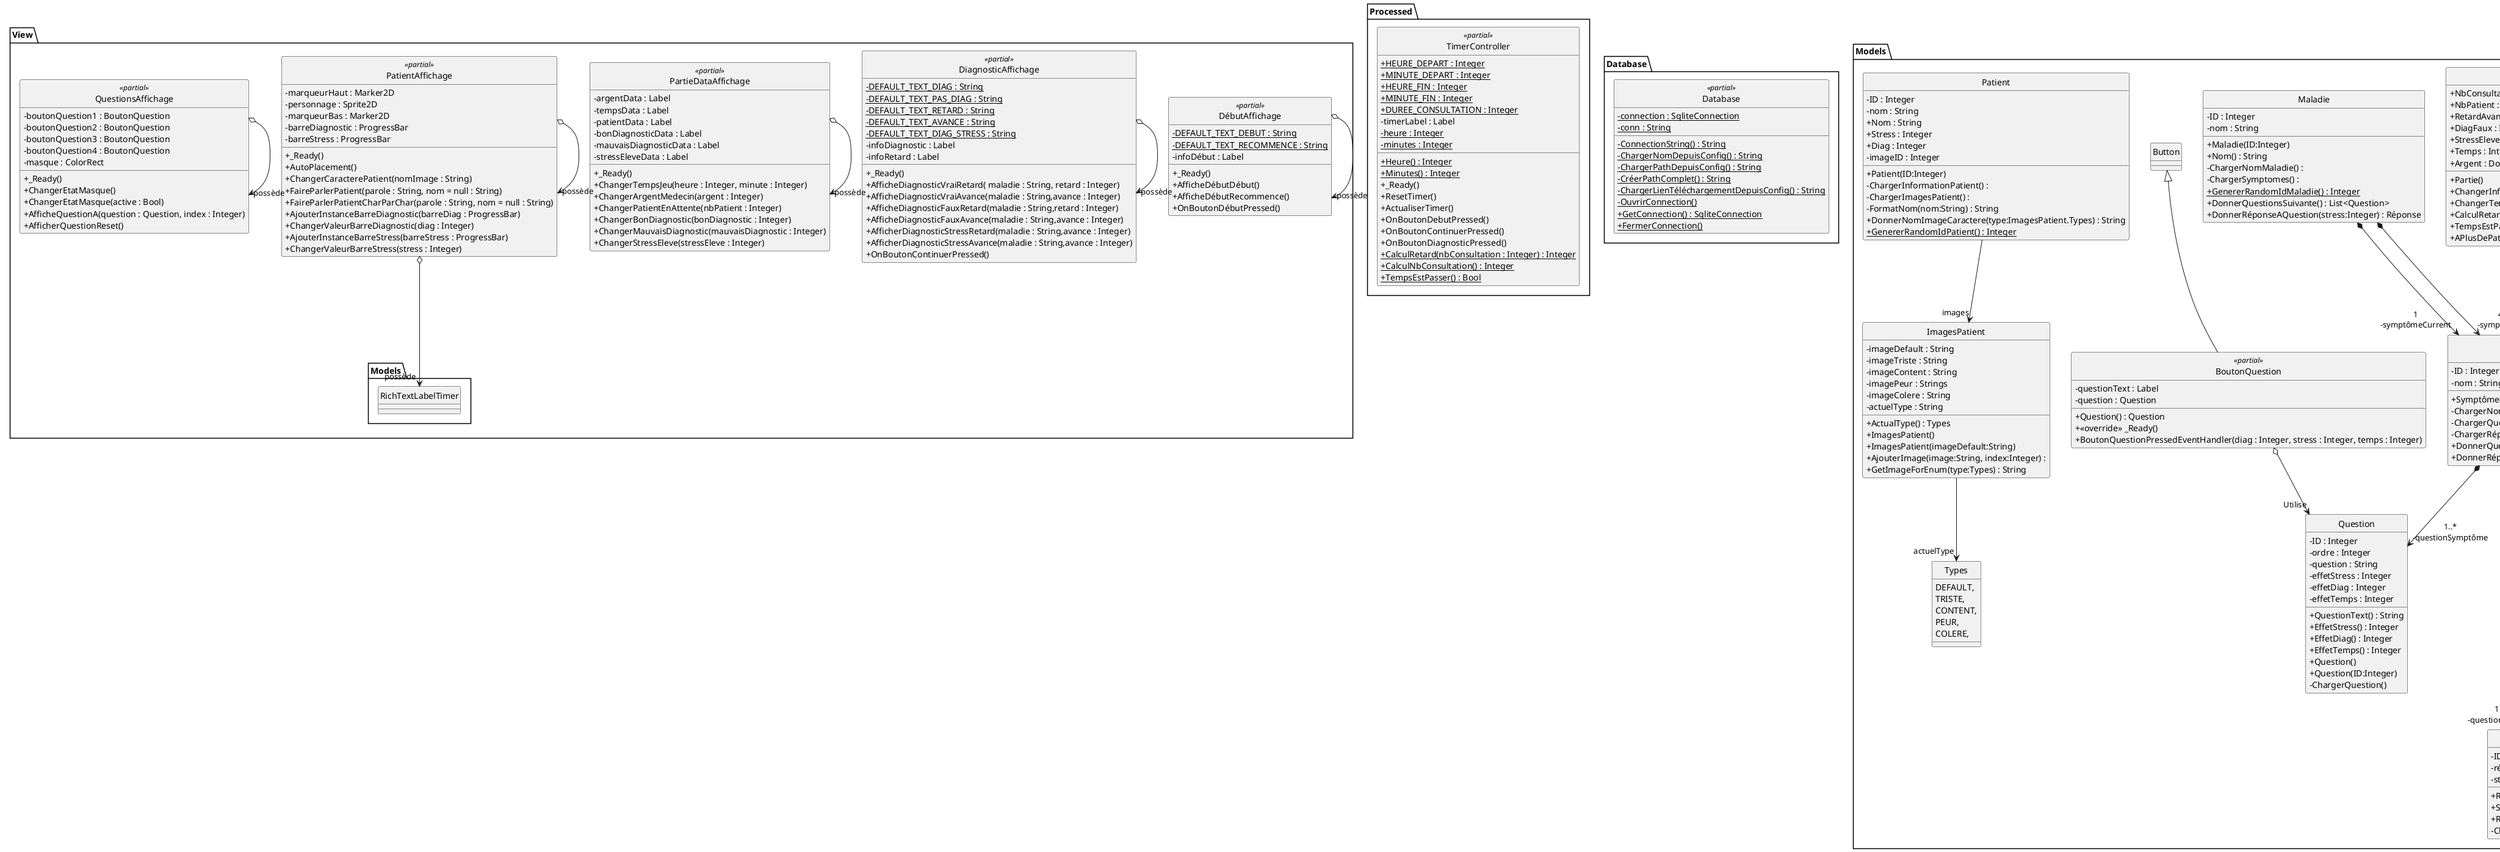 ```
@startuml

skinparam style strictuml
skinparam classAttributeIconSize 0
package View
{
    class DébutAffichage <<partial>>
    {
        -{static}DEFAULT_TEXT_DEBUT : String
        -{static}DEFAULT_TEXT_RECOMMENCE : String
        -infoDébut : Label
        +_Ready()
        +AfficheDébutDébut()
        +AfficheDébutRecommence()
        +OnBoutonDébutPressed()
    }
    DébutAffichage o--> "possède" DébutAffichage
    class DiagnosticAffichage <<partial>>
    {
            -{static}DEFAULT_TEXT_DIAG : String
            -{static}DEFAULT_TEXT_PAS_DIAG : String
            -{static}DEFAULT_TEXT_RETARD : String
            -{static}DEFAULT_TEXT_AVANCE : String
            -{static}DEFAULT_TEXT_DIAG_STRESS : String
            -infoDiagnostic : Label
            -infoRetard : Label
            +_Ready()
            +AfficheDiagnosticVraiRetard( maladie : String, retard : Integer)
            +AfficheDiagnosticVraiAvance(maladie : String,avance : Integer)
            +AfficheDiagnosticFauxRetard(maladie : String,retard : Integer)
            +AfficheDiagnosticFauxAvance(maladie : String,avance : Integer)
            +AfficherDiagnosticStressRetard(maladie : String,avance : Integer)
            +AfficherDiagnosticStressAvance(maladie : String,avance : Integer)
            +OnBoutonContinuerPressed()
    }
    DiagnosticAffichage o--> "possède" DiagnosticAffichage
    class PartieDataAffichage <<partial>>
    {
        -argentData : Label
        -tempsData : Label
        -patientData : Label
        -bonDiagnosticData : Label
        -mauvaisDiagnosticData : Label
        -stressEleveData : Label
        +_Ready()
        +ChangerTempsJeu(heure : Integer, minute : Integer)
        +ChangerArgentMedecin(argent : Integer)
        +ChangerPatientEnAttente(nbPatient : Integer)
        +ChangerBonDiagnostic(bonDiagnostic : Integer)
        +ChangerMauvaisDiagnostic(mauvaisDiagnostic : Integer)
        +ChangerStressEleve(stressEleve : Integer)
    }
    PartieDataAffichage o--> "possède" PartieDataAffichage

    class PatientAffichage <<partial>>
    {
        -marqueurHaut : Marker2D
        -personnage : Sprite2D
        -marqueurBas : Marker2D
        -barreDiagnostic : ProgressBar
        -barreStress : ProgressBar
        +_Ready()
        +AutoPlacement()
        +ChangerCaracterePatient(nomImage : String)
        +FaireParlerPatient(parole : String, nom = null : String)
        +FaireParlerPatientCharParChar(parole : String, nom = null : String)
        +AjouterInstanceBarreDiagnostic(barreDiag : ProgressBar)
        +ChangerValeurBarreDiagnostic(diag : Integer)
        +AjouterInstanceBarreStress(barreStress : ProgressBar)
        +ChangerValeurBarreStress(stress : Integer)
    }
    PatientAffichage o--> "possède" PatientAffichage
    View.PatientAffichage o--> "possède" Models.RichTextLabelTimer

    class QuestionsAffichage <<partial>>
    {
        -boutonQuestion1 : BoutonQuestion
        -boutonQuestion2 : BoutonQuestion
        -boutonQuestion3 : BoutonQuestion
        -boutonQuestion4 : BoutonQuestion
        -masque : ColorRect
        +_Ready()
        +ChangerEtatMasque()
        +ChangerEtatMasque(active : Bool)
        +AfficheQuestionA(question : Question, index : Integer)
        +AfficherQuestionReset()
    }
        QuestionsAffichage o--> "possède" QuestionsAffichage
}
package Processed
{
    class TimerController <<partial>>
    {
        +{static}HEURE_DEPART : Integer
        +{static}MINUTE_DEPART : Integer
        +{static}HEURE_FIN : Integer
        +{static}MINUTE_FIN : Integer
        +{static}DUREE_CONSULTATION : Integer
        -timerLabel : Label
        -{static}heure : Integer
        +{static}Heure() : Integer
        -{static}minutes : Integer
        +{static}Minutes() : Integer
        +_Ready()
        +ResetTimer()
        +ActualiserTimer()
        +OnBoutonDebutPressed()
        +OnBoutonContinuerPressed()
        +OnBoutonDiagnosticPressed()
        +{static}CalculRetard(nbConsultation : Integer) : Integer
        +{static}CalculNbConsultation() : Integer
        +{static}TempsEstPasser() : Bool
    }
}
package Database
{
    class Database <<partial>>
    {
        -{static}connection : SqliteConnection
        -{static}conn : String
        -{static}ConnectionString() : String
        -{static}ChargerNomDepuisConfig() : String
        -{static}ChargerPathDepuisConfig() : String
        -{static}CréerPathComplet() : String
        -{static}ChargerLienTéléchargementDepuisConfig() : String
        -{static}OuvrirConnection()
        +{static}GetConnection() : SqliteConnection
        +{static}FermerConnection()

    }
}
package Models
{
    class RichTextLabelTimer <<partial>>
    {
        
        - {static}charSpeed : Double
        + CharParCharFinEventHandler()
        + {static}CharSpeed() : Double
        - richTextLabelabel : RichTextLabel
        - text : String
        - index : Integer
        + _Ready()
        + EcrireSimple(text : string)
        + EcrireCharParChar(text : string )
        + AfficherChar()
    }
class ImagesPatient {

    - imageDefault : String
    - imageTriste : String
    - imageContent : String
    - imagePeur : Strings
    - imageColere : String
    - actuelType : String
    + ActualType() : Types
    + ImagesPatient()
    + ImagesPatient(imageDefault:String)
    + AjouterImage(image:String, index:Integer) :
    + GetImageForEnum(type:Types) : String
}
enum Types {
    DEFAULT,
    TRISTE,
    CONTENT,
    PEUR,
    COLERE,
}
ImagesPatient --> "actuelType" Types
class Partie {
    + NbConsultation : Integer
    + NbPatient : Integer
    + RetardAvance : Integer
    + DiagFaux : Integer
    + StressEleve : Integer
    + Temps : Integer
    + Argent : Double
    + Partie()
    + ChangerInfoPartie(partieDataAffichage:PartieDataAffichage)
    + ChangerTemps(partieDataAffichage:PartieDataAffichage)
    + CalculRetardAvance()
    + TempsEstPassee() : Boolean
    + APlusDePatient() : Boolean
}
class Maladie {
    - ID : Integer
    - nom : String
    + Maladie(ID:Integer)
    + Nom() : String
    - ChargerNomMaladie() :
    - ChargerSymptomes() :
    + {static} GenererRandomIdMaladie() : Integer
    + DonnerQuestionsSuivante() : List<Question>
    + DonnerRéponseAQuestion(stress:Integer) : Réponse
}
Maladie *--> "1\n-symptômeCurrent" Symptôme
Maladie *--> "4\n-symptômes" Symptôme
class Réponse {
    - ID : Integer
    - réponse : String
    + RéponseText() : String
    - stress : Integer
    + Stress() : Integer
    + Réponse(ID:Integer)
    - ChargerRéponse() :
}
class Symptôme <<partial>> {
    - ID : Integer
    - nom : String
    + Symptôme(ID:Integer)
    - ChargerNomSymptome() :
    - ChargerQuestions() :
    - ChargerRéponses() :
    + DonnerQuestions() : List<Question>
    + DonnerRéponse(stress:Integer) : Réponse
}
Symptôme *--> "1..*\n-questionSymptôme" Question
Symptôme *---> "1..*\n-questionRéponse" Réponse

class BoutonQuestion <<partial>> extends Button{
    -questionText : Label
    -question : Question
    +Question() : Question
    + <<override>> _Ready()
    +BoutonQuestionPressedEventHandler(diag : Integer, stress : Integer, temps : Integer)

}

BoutonQuestion o--> "Utilise" Question
class Question {
    - ID : Integer
    - ordre : Integer
    - question : String
    + QuestionText() : String
    - effetStress : Integer
    + EffetStress() : Integer
    - effetDiag : Integer
    + EffetDiag() : Integer
    - effetTemps : Integer
    + EffetTemps() : Integer
    + Question()
    + Question(ID:Integer)
    - ChargerQuestion()
}
class Patient {
    - ID : Integer
    - nom : String
    + Nom : String
    + Stress : Integer
    + Diag : Integer
    - imageID : Integer
    + Patient(ID:Integer)
    - ChargerInformationPatient() :
    - ChargerImagesPatient() :
    - FormatNom(nom:String) : String
    + DonnerNomImageCaractere(type:ImagesPatient.Types) : String
    + {static} GenererRandomIdPatient() : Integer
}
Patient --> "images" ImagesPatient


}
@enduml
```